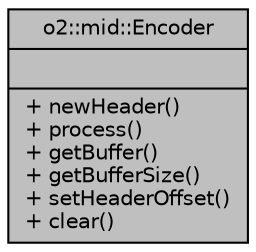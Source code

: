 digraph "o2::mid::Encoder"
{
 // INTERACTIVE_SVG=YES
  bgcolor="transparent";
  edge [fontname="Helvetica",fontsize="10",labelfontname="Helvetica",labelfontsize="10"];
  node [fontname="Helvetica",fontsize="10",shape=record];
  Node1 [label="{o2::mid::Encoder\n||+ newHeader()\l+ process()\l+ getBuffer()\l+ getBufferSize()\l+ setHeaderOffset()\l+ clear()\l}",height=0.2,width=0.4,color="black", fillcolor="grey75", style="filled", fontcolor="black"];
}
